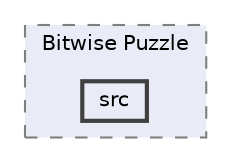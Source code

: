 digraph "src"
{
 // LATEX_PDF_SIZE
  bgcolor="transparent";
  edge [fontname=Helvetica,fontsize=10,labelfontname=Helvetica,labelfontsize=10];
  node [fontname=Helvetica,fontsize=10,shape=box,height=0.2,width=0.4];
  compound=true
  subgraph clusterdir_7d7e285c491684cd3aec695192568fe4 {
    graph [ bgcolor="#e9ebf6", pencolor="grey50", label="Bitwise Puzzle", fontname=Helvetica,fontsize=10 style="filled,dashed", URL="dir_7d7e285c491684cd3aec695192568fe4.html",tooltip=""]
  dir_ff4a874ef21f80b7162e723173d18949 [label="src", fillcolor="#e9ebf6", color="grey25", style="filled,bold", URL="dir_ff4a874ef21f80b7162e723173d18949.html",tooltip=""];
  }
}
